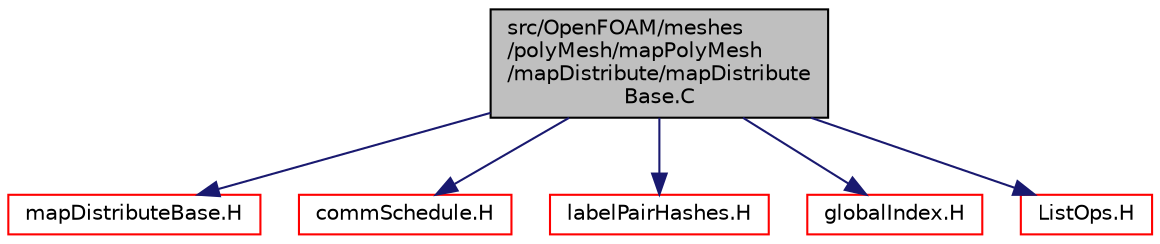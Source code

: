 digraph "src/OpenFOAM/meshes/polyMesh/mapPolyMesh/mapDistribute/mapDistributeBase.C"
{
  bgcolor="transparent";
  edge [fontname="Helvetica",fontsize="10",labelfontname="Helvetica",labelfontsize="10"];
  node [fontname="Helvetica",fontsize="10",shape=record];
  Node1 [label="src/OpenFOAM/meshes\l/polyMesh/mapPolyMesh\l/mapDistribute/mapDistribute\lBase.C",height=0.2,width=0.4,color="black", fillcolor="grey75", style="filled" fontcolor="black"];
  Node1 -> Node2 [color="midnightblue",fontsize="10",style="solid",fontname="Helvetica"];
  Node2 [label="mapDistributeBase.H",height=0.2,width=0.4,color="red",URL="$mapDistributeBase_8H.html"];
  Node1 -> Node3 [color="midnightblue",fontsize="10",style="solid",fontname="Helvetica"];
  Node3 [label="commSchedule.H",height=0.2,width=0.4,color="red",URL="$commSchedule_8H.html"];
  Node1 -> Node4 [color="midnightblue",fontsize="10",style="solid",fontname="Helvetica"];
  Node4 [label="labelPairHashes.H",height=0.2,width=0.4,color="red",URL="$labelPairHashes_8H.html",tooltip="A HashTable to objects of type &lt;T&gt; with a labelPair key. The hashing is based on labelPair (FixedList..."];
  Node1 -> Node5 [color="midnightblue",fontsize="10",style="solid",fontname="Helvetica"];
  Node5 [label="globalIndex.H",height=0.2,width=0.4,color="red",URL="$globalIndex_8H.html"];
  Node1 -> Node6 [color="midnightblue",fontsize="10",style="solid",fontname="Helvetica"];
  Node6 [label="ListOps.H",height=0.2,width=0.4,color="red",URL="$ListOps_8H.html",tooltip="Various functions to operate on Lists. "];
}
